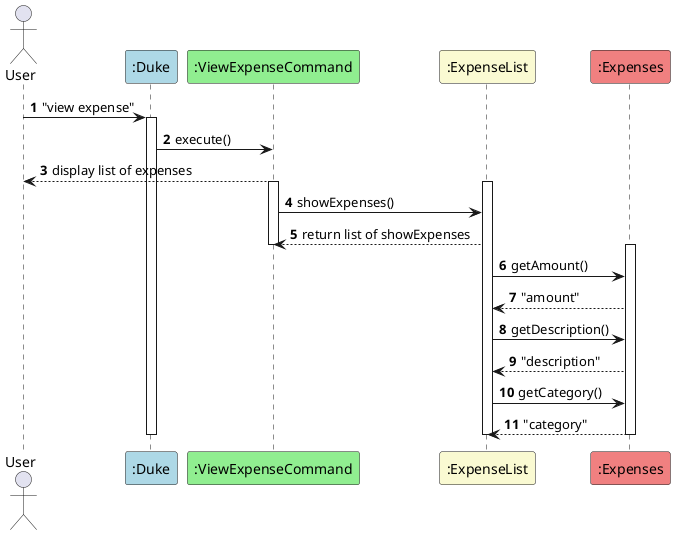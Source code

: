 @startuml
'https://plantuml.com/sequence-diagram
actor User
participant ":Duke" as Duke #LightBlue
participant ":ViewExpenseCommand" as ViewExpenseCommand #LightGreen
participant ":ExpenseList" as ExpenseList #LightGoldenRodYellow
participant ":Expenses" as Expenses #LightCoral
autonumber

User -> Duke: "view expense"
activate Duke
Duke -> ViewExpenseCommand: execute()
ViewExpenseCommand --> User: display list of expenses
activate ViewExpenseCommand

activate ExpenseList
ViewExpenseCommand -> ExpenseList: showExpenses()
ExpenseList --> ViewExpenseCommand: return list of showExpenses
deactivate ViewExpenseCommand

activate Expenses
ExpenseList -> Expenses: getAmount()
Expenses --> ExpenseList: "amount"
ExpenseList -> Expenses: getDescription()
Expenses --> ExpenseList: "description"
ExpenseList -> Expenses: getCategory()
Expenses --> ExpenseList: "category"
deactivate Expenses
deactivate ExpenseList
deactivate Duke












@enduml)